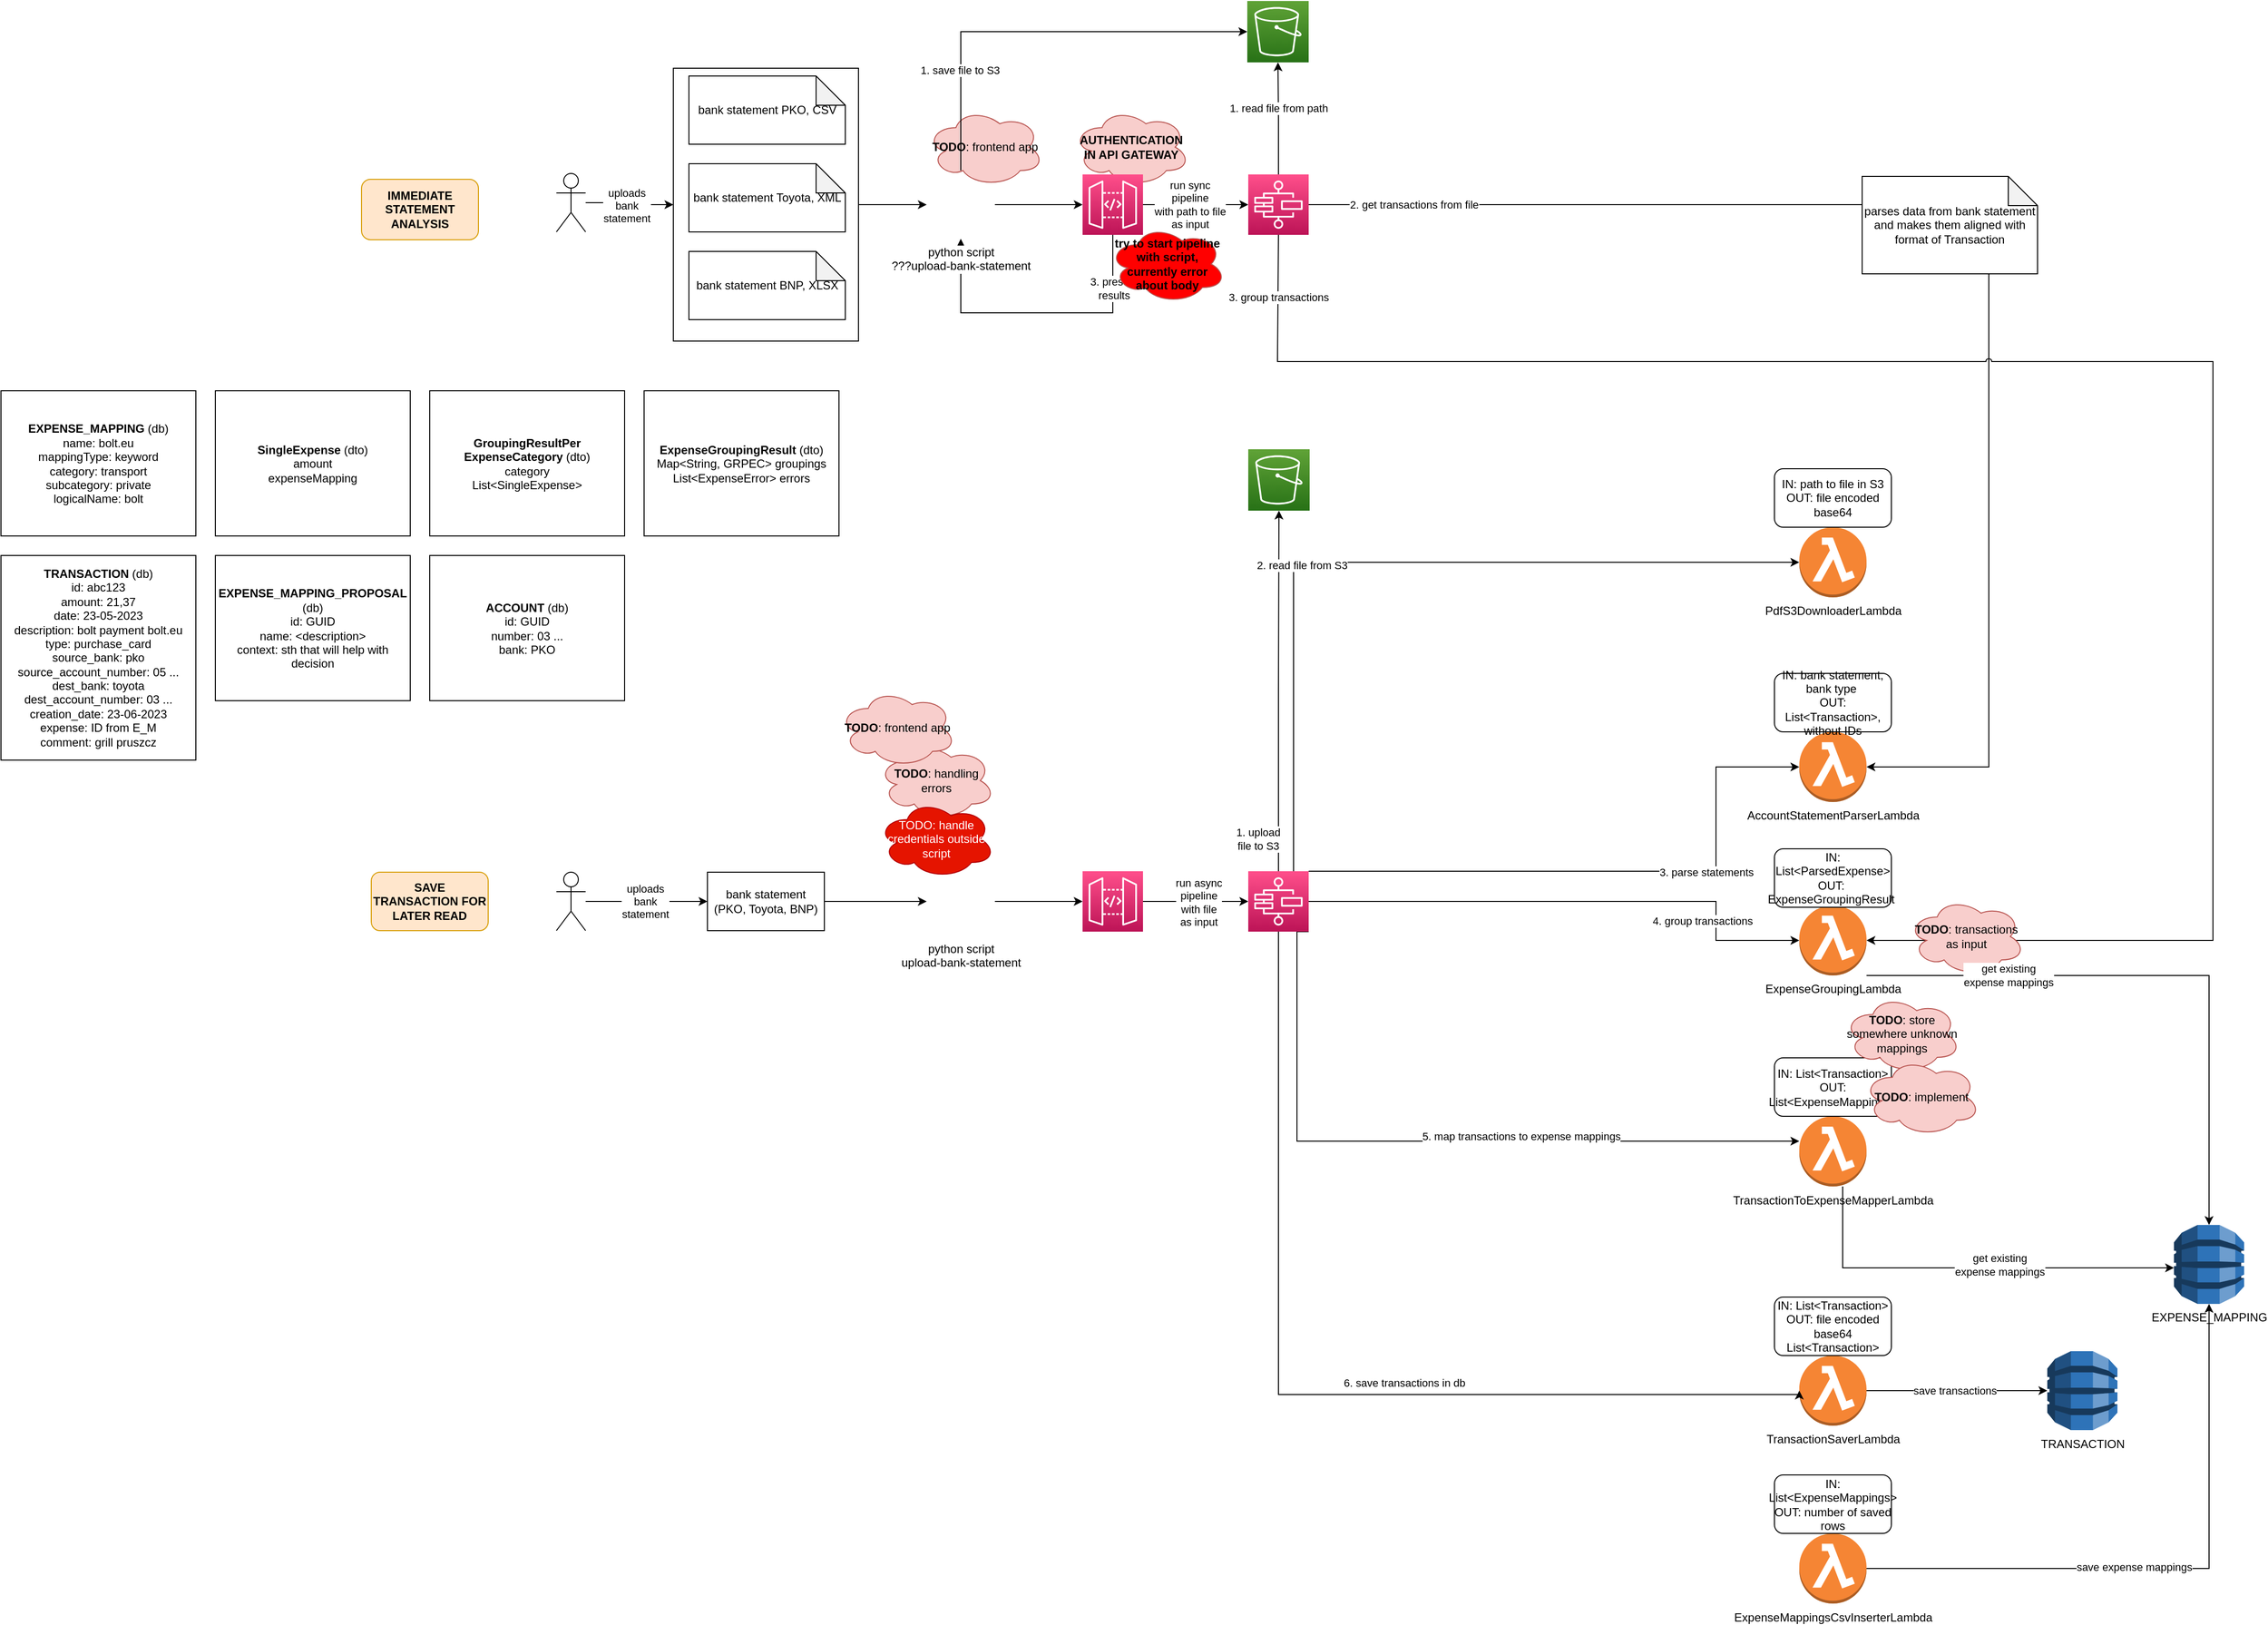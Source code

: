 <mxfile version="24.2.5" type="device">
  <diagram name="Page-1" id="quQH6Hb_5Zm7HVO7tF3G">
    <mxGraphModel dx="3648" dy="819" grid="1" gridSize="10" guides="1" tooltips="1" connect="1" arrows="1" fold="1" page="1" pageScale="1" pageWidth="827" pageHeight="1169" math="0" shadow="0">
      <root>
        <mxCell id="0" />
        <mxCell id="1" parent="0" />
        <mxCell id="UYQktM_xRdFUHkhzaOKc-10" value="TRANSACTION" style="outlineConnect=0;dashed=0;verticalLabelPosition=bottom;verticalAlign=top;align=center;html=1;shape=mxgraph.aws3.dynamo_db;fillColor=#2E73B8;gradientColor=none;" parent="1" vertex="1">
          <mxGeometry x="430" y="1595.5" width="72" height="81" as="geometry" />
        </mxCell>
        <mxCell id="UYQktM_xRdFUHkhzaOKc-15" value="" style="group" parent="1" vertex="1" connectable="0">
          <mxGeometry x="-980" y="277" width="190" height="280" as="geometry" />
        </mxCell>
        <mxCell id="UYQktM_xRdFUHkhzaOKc-14" value="" style="rounded=0;whiteSpace=wrap;html=1;" parent="UYQktM_xRdFUHkhzaOKc-15" vertex="1">
          <mxGeometry y="2" width="190" height="280" as="geometry" />
        </mxCell>
        <mxCell id="UYQktM_xRdFUHkhzaOKc-4" value="bank statement PKO, CSV" style="shape=note;whiteSpace=wrap;html=1;backgroundOutline=1;darkOpacity=0.05;" parent="UYQktM_xRdFUHkhzaOKc-15" vertex="1">
          <mxGeometry x="16" y="10" width="160.5" height="70" as="geometry" />
        </mxCell>
        <mxCell id="UYQktM_xRdFUHkhzaOKc-11" value="bank statement Toyota, XML" style="shape=note;whiteSpace=wrap;html=1;backgroundOutline=1;darkOpacity=0.05;" parent="UYQktM_xRdFUHkhzaOKc-15" vertex="1">
          <mxGeometry x="16" y="100" width="160.5" height="70" as="geometry" />
        </mxCell>
        <mxCell id="UYQktM_xRdFUHkhzaOKc-12" value="bank statement BNP, XLSX" style="shape=note;whiteSpace=wrap;html=1;backgroundOutline=1;darkOpacity=0.05;" parent="UYQktM_xRdFUHkhzaOKc-15" vertex="1">
          <mxGeometry x="16" y="190" width="160.5" height="70" as="geometry" />
        </mxCell>
        <mxCell id="UYQktM_xRdFUHkhzaOKc-16" style="edgeStyle=orthogonalEdgeStyle;rounded=0;orthogonalLoop=1;jettySize=auto;html=1;entryX=0;entryY=0.5;entryDx=0;entryDy=0;entryPerimeter=0;" parent="1" source="IqY7UAWPxVl-kPdlD68R-14" target="IqY7UAWPxVl-kPdlD68R-2" edge="1">
          <mxGeometry relative="1" as="geometry" />
        </mxCell>
        <mxCell id="sRVr4etiKDn_KccDH6qw-8" value="" style="group" parent="1" vertex="1" connectable="0">
          <mxGeometry x="150" y="1540" width="120" height="132" as="geometry" />
        </mxCell>
        <mxCell id="sRVr4etiKDn_KccDH6qw-9" value="TransactionSaverLambda" style="outlineConnect=0;dashed=0;verticalLabelPosition=bottom;verticalAlign=top;align=center;html=1;shape=mxgraph.aws3.lambda_function;fillColor=#F58534;gradientColor=none;" parent="sRVr4etiKDn_KccDH6qw-8" vertex="1">
          <mxGeometry x="25.5" y="60" width="69" height="72" as="geometry" />
        </mxCell>
        <mxCell id="sRVr4etiKDn_KccDH6qw-10" value="IN: List&amp;lt;Transaction&amp;gt;&lt;br&gt;OUT: file encoded base64 List&amp;lt;Transaction&amp;gt;" style="rounded=1;whiteSpace=wrap;html=1;" parent="sRVr4etiKDn_KccDH6qw-8" vertex="1">
          <mxGeometry width="120" height="60" as="geometry" />
        </mxCell>
        <mxCell id="sRVr4etiKDn_KccDH6qw-11" style="edgeStyle=orthogonalEdgeStyle;rounded=0;orthogonalLoop=1;jettySize=auto;html=1;" parent="1" source="sRVr4etiKDn_KccDH6qw-9" target="UYQktM_xRdFUHkhzaOKc-10" edge="1">
          <mxGeometry relative="1" as="geometry" />
        </mxCell>
        <mxCell id="sRVr4etiKDn_KccDH6qw-12" value="save transactions" style="edgeLabel;html=1;align=center;verticalAlign=middle;resizable=0;points=[];" parent="sRVr4etiKDn_KccDH6qw-11" vertex="1" connectable="0">
          <mxGeometry x="-0.107" y="-1" relative="1" as="geometry">
            <mxPoint x="7" y="-1" as="offset" />
          </mxGeometry>
        </mxCell>
        <mxCell id="sRVr4etiKDn_KccDH6qw-16" value="" style="group" parent="1" vertex="1" connectable="0">
          <mxGeometry x="150" y="1722.5" width="120" height="132" as="geometry" />
        </mxCell>
        <mxCell id="sRVr4etiKDn_KccDH6qw-17" value="ExpenseMappingsCsvInserterLambda" style="outlineConnect=0;dashed=0;verticalLabelPosition=bottom;verticalAlign=top;align=center;html=1;shape=mxgraph.aws3.lambda_function;fillColor=#F58534;gradientColor=none;" parent="sRVr4etiKDn_KccDH6qw-16" vertex="1">
          <mxGeometry x="25.5" y="60" width="69" height="72" as="geometry" />
        </mxCell>
        <mxCell id="sRVr4etiKDn_KccDH6qw-18" value="IN: List&amp;lt;ExpenseMappings&amp;gt;&lt;br&gt;OUT: number of saved rows" style="rounded=1;whiteSpace=wrap;html=1;" parent="sRVr4etiKDn_KccDH6qw-16" vertex="1">
          <mxGeometry width="120" height="60" as="geometry" />
        </mxCell>
        <mxCell id="sRVr4etiKDn_KccDH6qw-19" value="EXPENSE_MAPPING" style="outlineConnect=0;dashed=0;verticalLabelPosition=bottom;verticalAlign=top;align=center;html=1;shape=mxgraph.aws3.dynamo_db;fillColor=#2E73B8;gradientColor=none;" parent="1" vertex="1">
          <mxGeometry x="560" y="1466" width="72" height="81" as="geometry" />
        </mxCell>
        <mxCell id="sRVr4etiKDn_KccDH6qw-20" style="edgeStyle=orthogonalEdgeStyle;rounded=0;orthogonalLoop=1;jettySize=auto;html=1;" parent="1" source="sRVr4etiKDn_KccDH6qw-17" target="sRVr4etiKDn_KccDH6qw-19" edge="1">
          <mxGeometry relative="1" as="geometry" />
        </mxCell>
        <mxCell id="sRVr4etiKDn_KccDH6qw-21" value="save expense mappings" style="edgeLabel;html=1;align=center;verticalAlign=middle;resizable=0;points=[];" parent="sRVr4etiKDn_KccDH6qw-20" vertex="1" connectable="0">
          <mxGeometry x="-0.12" y="2" relative="1" as="geometry">
            <mxPoint as="offset" />
          </mxGeometry>
        </mxCell>
        <mxCell id="sRVr4etiKDn_KccDH6qw-26" value="&lt;b&gt;EXPENSE_MAPPING &lt;/b&gt;(db)&lt;br&gt;name: bolt.eu&lt;br&gt;mappingType: keyword&lt;br&gt;category: transport&lt;br&gt;subcategory: private&lt;br&gt;logicalName: bolt" style="rounded=0;whiteSpace=wrap;html=1;" parent="1" vertex="1">
          <mxGeometry x="-1670" y="610" width="200" height="149" as="geometry" />
        </mxCell>
        <mxCell id="sRVr4etiKDn_KccDH6qw-27" value="&lt;b&gt;SingleExpense &lt;/b&gt;(dto)&lt;br&gt;amount&lt;br&gt;expenseMapping" style="rounded=0;whiteSpace=wrap;html=1;" parent="1" vertex="1">
          <mxGeometry x="-1450" y="610" width="200" height="149" as="geometry" />
        </mxCell>
        <mxCell id="sRVr4etiKDn_KccDH6qw-28" value="&lt;b&gt;GroupingResultPer&lt;br&gt;ExpenseCategory&lt;/b&gt;&amp;nbsp;(dto)&lt;br&gt;category&lt;br&gt;List&amp;lt;SingleExpense&amp;gt;&lt;br&gt;" style="rounded=0;whiteSpace=wrap;html=1;" parent="1" vertex="1">
          <mxGeometry x="-1230" y="610" width="200" height="149" as="geometry" />
        </mxCell>
        <mxCell id="sRVr4etiKDn_KccDH6qw-42" value="&lt;b&gt;TRANSACTION&amp;nbsp;&lt;/b&gt;(db)&lt;br&gt;id: abc123&lt;br&gt;amount: 21,37&lt;br&gt;date: 23-05-2023&lt;br&gt;description: bolt payment bolt.eu&lt;br&gt;type: purchase_card&lt;br&gt;source_bank: pko&lt;br&gt;source_account_number: 05 ...&lt;br&gt;dest_bank: toyota&lt;br&gt;dest_account_number: 03 ...&lt;br&gt;creation_date: 23-06-2023&lt;br&gt;expense: ID from E_M&lt;br&gt;comment: grill pruszcz" style="rounded=0;whiteSpace=wrap;html=1;" parent="1" vertex="1">
          <mxGeometry x="-1670" y="779" width="200" height="210" as="geometry" />
        </mxCell>
        <mxCell id="sRVr4etiKDn_KccDH6qw-43" value="&lt;b&gt;ACCOUNT&amp;nbsp;&lt;/b&gt;(db)&lt;br&gt;id: GUID&lt;br&gt;number: 03 ...&lt;br&gt;bank: PKO" style="rounded=0;whiteSpace=wrap;html=1;" parent="1" vertex="1">
          <mxGeometry x="-1230" y="779" width="200" height="149" as="geometry" />
        </mxCell>
        <mxCell id="sRVr4etiKDn_KccDH6qw-44" value="&lt;b&gt;EXPENSE_MAPPING_PROPOSAL&lt;br&gt;&lt;/b&gt;(db)&lt;br&gt;id: GUID&lt;br&gt;name: &amp;lt;description&amp;gt;&lt;br&gt;context: sth that will help with decision" style="rounded=0;whiteSpace=wrap;html=1;" parent="1" vertex="1">
          <mxGeometry x="-1450" y="779" width="200" height="149" as="geometry" />
        </mxCell>
        <mxCell id="sRVr4etiKDn_KccDH6qw-45" value="IMMEDIATE STATEMENT ANALYSIS" style="rounded=1;whiteSpace=wrap;html=1;fontStyle=1;fillColor=#ffe6cc;strokeColor=#d79b00;" parent="1" vertex="1">
          <mxGeometry x="-1300" y="393" width="120" height="62" as="geometry" />
        </mxCell>
        <mxCell id="XGDkbfYJF_c1FuWXdL4H-11" style="edgeStyle=orthogonalEdgeStyle;rounded=0;orthogonalLoop=1;jettySize=auto;html=1;entryX=1;entryY=0.5;entryDx=0;entryDy=0;entryPerimeter=0;exitX=1;exitY=0.5;exitDx=0;exitDy=0;exitPerimeter=0;jumpStyle=arc;" parent="1" source="IqY7UAWPxVl-kPdlD68R-1" target="F1jQqZE7aqjU6Fr0tBAN-25" edge="1">
          <mxGeometry relative="1" as="geometry">
            <Array as="points">
              <mxPoint x="370" y="419" />
              <mxPoint x="370" y="996" />
            </Array>
            <mxPoint x="-230.5" y="455" as="sourcePoint" />
          </mxGeometry>
        </mxCell>
        <mxCell id="XGDkbfYJF_c1FuWXdL4H-12" value="2. get transactions from file" style="edgeLabel;html=1;align=center;verticalAlign=middle;resizable=0;points=[];" parent="XGDkbfYJF_c1FuWXdL4H-11" vertex="1" connectable="0">
          <mxGeometry x="-0.118" relative="1" as="geometry">
            <mxPoint x="-510" as="offset" />
          </mxGeometry>
        </mxCell>
        <mxCell id="XGDkbfYJF_c1FuWXdL4H-14" style="edgeStyle=orthogonalEdgeStyle;rounded=0;orthogonalLoop=1;jettySize=auto;html=1;entryX=1;entryY=0.5;entryDx=0;entryDy=0;entryPerimeter=0;exitX=0.5;exitY=1;exitDx=0;exitDy=0;exitPerimeter=0;jumpStyle=arc;" parent="1" source="IqY7UAWPxVl-kPdlD68R-1" target="XGDkbfYJF_c1FuWXdL4H-2" edge="1">
          <mxGeometry relative="1" as="geometry">
            <mxPoint x="-490" y="447" as="sourcePoint" />
            <mxPoint x="160" y="783" as="targetPoint" />
            <Array as="points">
              <mxPoint x="-360" y="450" />
              <mxPoint x="-360" y="580" />
              <mxPoint x="600" y="580" />
              <mxPoint x="600" y="1174" />
            </Array>
          </mxGeometry>
        </mxCell>
        <mxCell id="XGDkbfYJF_c1FuWXdL4H-18" value="3. group transactions" style="edgeLabel;html=1;align=center;verticalAlign=middle;resizable=0;points=[];" parent="XGDkbfYJF_c1FuWXdL4H-14" vertex="1" connectable="0">
          <mxGeometry x="-0.921" y="-1" relative="1" as="geometry">
            <mxPoint x="2" y="-16" as="offset" />
          </mxGeometry>
        </mxCell>
        <mxCell id="XGDkbfYJF_c1FuWXdL4H-19" value="&lt;b&gt;ExpenseGroupingResult &lt;/b&gt;(dto)&lt;br&gt;Map&amp;lt;String, GRPEC&amp;gt; groupings&lt;br&gt;List&amp;lt;ExpenseError&amp;gt; errors" style="rounded=0;whiteSpace=wrap;html=1;" parent="1" vertex="1">
          <mxGeometry x="-1010" y="610" width="200" height="149" as="geometry" />
        </mxCell>
        <mxCell id="XGDkbfYJF_c1FuWXdL4H-22" style="edgeStyle=orthogonalEdgeStyle;rounded=0;orthogonalLoop=1;jettySize=auto;html=1;entryX=0;entryY=0.5;entryDx=0;entryDy=0;" parent="1" source="XGDkbfYJF_c1FuWXdL4H-20" target="UYQktM_xRdFUHkhzaOKc-14" edge="1">
          <mxGeometry relative="1" as="geometry" />
        </mxCell>
        <mxCell id="XGDkbfYJF_c1FuWXdL4H-25" value="uploads &lt;br&gt;bank &lt;br&gt;statement" style="edgeLabel;html=1;align=center;verticalAlign=middle;resizable=0;points=[];" parent="XGDkbfYJF_c1FuWXdL4H-22" vertex="1" connectable="0">
          <mxGeometry x="-0.291" y="-2" relative="1" as="geometry">
            <mxPoint x="9" y="1" as="offset" />
          </mxGeometry>
        </mxCell>
        <mxCell id="XGDkbfYJF_c1FuWXdL4H-20" value="" style="shape=umlActor;verticalLabelPosition=bottom;verticalAlign=top;html=1;outlineConnect=0;" parent="1" vertex="1">
          <mxGeometry x="-1100" y="387" width="30" height="60" as="geometry" />
        </mxCell>
        <mxCell id="XGDkbfYJF_c1FuWXdL4H-26" style="edgeStyle=orthogonalEdgeStyle;rounded=0;orthogonalLoop=1;jettySize=auto;html=1;exitX=0.5;exitY=1;exitDx=0;exitDy=0;exitPerimeter=0;entryX=0.5;entryY=1;entryDx=0;entryDy=0;" parent="1" source="IqY7UAWPxVl-kPdlD68R-2" target="IqY7UAWPxVl-kPdlD68R-14" edge="1">
          <mxGeometry relative="1" as="geometry">
            <Array as="points">
              <mxPoint x="-529" y="530" />
              <mxPoint x="-685" y="530" />
            </Array>
            <mxPoint x="-542.995" y="447" as="sourcePoint" />
          </mxGeometry>
        </mxCell>
        <mxCell id="XGDkbfYJF_c1FuWXdL4H-27" value="3. present &lt;br&gt;results" style="edgeLabel;html=1;align=center;verticalAlign=middle;resizable=0;points=[];" parent="XGDkbfYJF_c1FuWXdL4H-26" vertex="1" connectable="0">
          <mxGeometry x="-0.941" relative="1" as="geometry">
            <mxPoint x="1" y="46" as="offset" />
          </mxGeometry>
        </mxCell>
        <mxCell id="XGDkbfYJF_c1FuWXdL4H-35" value="SAVE TRANSACTION FOR LATER READ" style="rounded=1;whiteSpace=wrap;html=1;fontStyle=1;fillColor=#ffe6cc;strokeColor=#d79b00;" parent="1" vertex="1">
          <mxGeometry x="-1290" y="1104" width="120" height="60" as="geometry" />
        </mxCell>
        <mxCell id="XGDkbfYJF_c1FuWXdL4H-44" style="edgeStyle=orthogonalEdgeStyle;rounded=0;orthogonalLoop=1;jettySize=auto;html=1;entryX=0;entryY=0.5;entryDx=0;entryDy=0;" parent="1" source="XGDkbfYJF_c1FuWXdL4H-37" target="XGDkbfYJF_c1FuWXdL4H-43" edge="1">
          <mxGeometry relative="1" as="geometry" />
        </mxCell>
        <mxCell id="XGDkbfYJF_c1FuWXdL4H-45" value="uploads &lt;br&gt;bank &lt;br&gt;statement" style="edgeLabel;html=1;align=center;verticalAlign=middle;resizable=0;points=[];" parent="XGDkbfYJF_c1FuWXdL4H-44" vertex="1" connectable="0">
          <mxGeometry x="-0.42" y="3" relative="1" as="geometry">
            <mxPoint x="24" y="3" as="offset" />
          </mxGeometry>
        </mxCell>
        <mxCell id="XGDkbfYJF_c1FuWXdL4H-37" value="" style="shape=umlActor;verticalLabelPosition=bottom;verticalAlign=top;html=1;outlineConnect=0;" parent="1" vertex="1">
          <mxGeometry x="-1100" y="1104" width="30" height="60" as="geometry" />
        </mxCell>
        <mxCell id="XGDkbfYJF_c1FuWXdL4H-50" style="edgeStyle=orthogonalEdgeStyle;rounded=0;orthogonalLoop=1;jettySize=auto;html=1;" parent="1" source="XGDkbfYJF_c1FuWXdL4H-43" target="F1jQqZE7aqjU6Fr0tBAN-4" edge="1">
          <mxGeometry relative="1" as="geometry">
            <mxPoint x="-660" y="1133.5" as="targetPoint" />
          </mxGeometry>
        </mxCell>
        <mxCell id="XGDkbfYJF_c1FuWXdL4H-43" value="bank statement (PKO, Toyota, BNP)" style="rounded=0;whiteSpace=wrap;html=1;" parent="1" vertex="1">
          <mxGeometry x="-945" y="1104" width="120" height="60" as="geometry" />
        </mxCell>
        <mxCell id="XGDkbfYJF_c1FuWXdL4H-53" style="edgeStyle=orthogonalEdgeStyle;rounded=0;orthogonalLoop=1;jettySize=auto;html=1;exitX=1;exitY=0.5;exitDx=0;exitDy=0;exitPerimeter=0;entryX=0;entryY=0.5;entryDx=0;entryDy=0;entryPerimeter=0;" parent="1" source="IqY7UAWPxVl-kPdlD68R-26" target="XGDkbfYJF_c1FuWXdL4H-2" edge="1">
          <mxGeometry relative="1" as="geometry">
            <Array as="points">
              <mxPoint x="90" y="1134" />
              <mxPoint x="90" y="1174" />
            </Array>
            <mxPoint x="55" y="943.545" as="sourcePoint" />
          </mxGeometry>
        </mxCell>
        <mxCell id="XGDkbfYJF_c1FuWXdL4H-54" value="4. group transactions" style="edgeLabel;html=1;align=center;verticalAlign=middle;resizable=0;points=[];" parent="XGDkbfYJF_c1FuWXdL4H-53" vertex="1" connectable="0">
          <mxGeometry x="-0.797" y="3" relative="1" as="geometry">
            <mxPoint x="349" y="23" as="offset" />
          </mxGeometry>
        </mxCell>
        <mxCell id="XGDkbfYJF_c1FuWXdL4H-61" style="edgeStyle=orthogonalEdgeStyle;rounded=0;orthogonalLoop=1;jettySize=auto;html=1;exitX=1;exitY=1;exitDx=0;exitDy=0;exitPerimeter=0;" parent="1" source="IqY7UAWPxVl-kPdlD68R-26" target="sRVr4etiKDn_KccDH6qw-14" edge="1">
          <mxGeometry relative="1" as="geometry">
            <Array as="points">
              <mxPoint x="-340" y="1165" />
              <mxPoint x="-340" y="1380" />
            </Array>
            <mxPoint x="55" y="943.545" as="sourcePoint" />
          </mxGeometry>
        </mxCell>
        <mxCell id="XGDkbfYJF_c1FuWXdL4H-62" value="5. map transactions to expense mappings" style="edgeLabel;html=1;align=center;verticalAlign=middle;resizable=0;points=[];" parent="XGDkbfYJF_c1FuWXdL4H-61" vertex="1" connectable="0">
          <mxGeometry x="-0.467" y="-1" relative="1" as="geometry">
            <mxPoint x="231" y="24" as="offset" />
          </mxGeometry>
        </mxCell>
        <mxCell id="XGDkbfYJF_c1FuWXdL4H-64" style="edgeStyle=orthogonalEdgeStyle;rounded=0;orthogonalLoop=1;jettySize=auto;html=1;exitX=0.5;exitY=1;exitDx=0;exitDy=0;exitPerimeter=0;entryX=0;entryY=0.5;entryDx=0;entryDy=0;entryPerimeter=0;" parent="1" source="IqY7UAWPxVl-kPdlD68R-26" target="sRVr4etiKDn_KccDH6qw-9" edge="1">
          <mxGeometry relative="1" as="geometry">
            <Array as="points">
              <mxPoint x="-359" y="1640" />
              <mxPoint x="176" y="1640" />
            </Array>
            <mxPoint x="55" y="943.545" as="sourcePoint" />
          </mxGeometry>
        </mxCell>
        <mxCell id="XGDkbfYJF_c1FuWXdL4H-65" value="6. save transactions in db" style="edgeLabel;html=1;align=center;verticalAlign=middle;resizable=0;points=[];" parent="XGDkbfYJF_c1FuWXdL4H-64" vertex="1" connectable="0">
          <mxGeometry x="-0.466" y="-1" relative="1" as="geometry">
            <mxPoint x="130" y="192" as="offset" />
          </mxGeometry>
        </mxCell>
        <mxCell id="XGDkbfYJF_c1FuWXdL4H-70" style="edgeStyle=orthogonalEdgeStyle;rounded=0;orthogonalLoop=1;jettySize=auto;html=1;" parent="1" source="sRVr4etiKDn_KccDH6qw-14" target="sRVr4etiKDn_KccDH6qw-19" edge="1">
          <mxGeometry relative="1" as="geometry">
            <Array as="points">
              <mxPoint x="220" y="1510" />
            </Array>
          </mxGeometry>
        </mxCell>
        <mxCell id="XGDkbfYJF_c1FuWXdL4H-71" value="get existing&lt;br&gt;expense mappings" style="edgeLabel;html=1;align=center;verticalAlign=middle;resizable=0;points=[];" parent="XGDkbfYJF_c1FuWXdL4H-70" vertex="1" connectable="0">
          <mxGeometry x="-0.48" y="2" relative="1" as="geometry">
            <mxPoint x="134" y="-1" as="offset" />
          </mxGeometry>
        </mxCell>
        <mxCell id="XGDkbfYJF_c1FuWXdL4H-75" value="&lt;b&gt;AUTHENTICATION IN API GATEWAY&lt;/b&gt;" style="ellipse;shape=cloud;whiteSpace=wrap;html=1;fillColor=#f8cecc;strokeColor=#b85450;" parent="1" vertex="1">
          <mxGeometry x="-570" y="320" width="120" height="80" as="geometry" />
        </mxCell>
        <mxCell id="F1jQqZE7aqjU6Fr0tBAN-1" value="" style="sketch=0;points=[[0,0,0],[0.25,0,0],[0.5,0,0],[0.75,0,0],[1,0,0],[0,1,0],[0.25,1,0],[0.5,1,0],[0.75,1,0],[1,1,0],[0,0.25,0],[0,0.5,0],[0,0.75,0],[1,0.25,0],[1,0.5,0],[1,0.75,0]];outlineConnect=0;fontColor=#232F3E;gradientColor=#60A337;gradientDirection=north;fillColor=#277116;strokeColor=#ffffff;dashed=0;verticalLabelPosition=bottom;verticalAlign=top;align=center;html=1;fontSize=12;fontStyle=0;aspect=fixed;shape=mxgraph.aws4.resourceIcon;resIcon=mxgraph.aws4.s3;" parent="1" vertex="1">
          <mxGeometry x="-390" y="670" width="63" height="63" as="geometry" />
        </mxCell>
        <mxCell id="F1jQqZE7aqjU6Fr0tBAN-7" value="1. upload &lt;br&gt;file to S3" style="edgeStyle=orthogonalEdgeStyle;rounded=0;orthogonalLoop=1;jettySize=auto;html=1;entryX=0.5;entryY=1;entryDx=0;entryDy=0;entryPerimeter=0;exitX=0.5;exitY=0;exitDx=0;exitDy=0;exitPerimeter=0;" parent="1" source="IqY7UAWPxVl-kPdlD68R-26" target="F1jQqZE7aqjU6Fr0tBAN-1" edge="1">
          <mxGeometry x="-0.822" y="21" relative="1" as="geometry">
            <Array as="points" />
            <mxPoint as="offset" />
          </mxGeometry>
        </mxCell>
        <mxCell id="F1jQqZE7aqjU6Fr0tBAN-8" value="" style="group" parent="1" vertex="1" connectable="0">
          <mxGeometry x="150" y="690" width="120" height="132" as="geometry" />
        </mxCell>
        <mxCell id="F1jQqZE7aqjU6Fr0tBAN-9" value="PdfS3DownloaderLambda" style="outlineConnect=0;dashed=0;verticalLabelPosition=bottom;verticalAlign=top;align=center;html=1;shape=mxgraph.aws3.lambda_function;fillColor=#F58534;gradientColor=none;" parent="F1jQqZE7aqjU6Fr0tBAN-8" vertex="1">
          <mxGeometry x="25.5" y="60" width="69" height="72" as="geometry" />
        </mxCell>
        <mxCell id="F1jQqZE7aqjU6Fr0tBAN-10" value="IN: path to file in S3&lt;br&gt;OUT: file encoded base64" style="rounded=1;whiteSpace=wrap;html=1;" parent="F1jQqZE7aqjU6Fr0tBAN-8" vertex="1">
          <mxGeometry width="120" height="60" as="geometry" />
        </mxCell>
        <mxCell id="F1jQqZE7aqjU6Fr0tBAN-21" value="" style="group" parent="1" vertex="1" connectable="0">
          <mxGeometry x="150" y="1080" width="120" height="130" as="geometry" />
        </mxCell>
        <mxCell id="XGDkbfYJF_c1FuWXdL4H-2" value="ExpenseGroupingLambda" style="outlineConnect=0;dashed=0;verticalLabelPosition=bottom;verticalAlign=top;align=center;html=1;shape=mxgraph.aws3.lambda_function;fillColor=#F58534;gradientColor=none;" parent="F1jQqZE7aqjU6Fr0tBAN-21" vertex="1">
          <mxGeometry x="25.5" y="58" width="69" height="72" as="geometry" />
        </mxCell>
        <mxCell id="XGDkbfYJF_c1FuWXdL4H-3" value="IN: List&amp;lt;ParsedExpense&amp;gt;&lt;br&gt;OUT:&amp;nbsp;&lt;br&gt;&lt;span style=&quot;border-color: var(--border-color);&quot;&gt;ExpenseGroupingResult&amp;nbsp;&lt;/span&gt;" style="rounded=1;whiteSpace=wrap;html=1;" parent="F1jQqZE7aqjU6Fr0tBAN-21" vertex="1">
          <mxGeometry width="120" height="60" as="geometry" />
        </mxCell>
        <mxCell id="F1jQqZE7aqjU6Fr0tBAN-24" value="" style="group" parent="1" vertex="1" connectable="0">
          <mxGeometry x="150" y="900" width="120" height="132" as="geometry" />
        </mxCell>
        <mxCell id="F1jQqZE7aqjU6Fr0tBAN-25" value="AccountStatementParserLambda" style="outlineConnect=0;dashed=0;verticalLabelPosition=bottom;verticalAlign=top;align=center;html=1;shape=mxgraph.aws3.lambda_function;fillColor=#F58534;gradientColor=none;" parent="F1jQqZE7aqjU6Fr0tBAN-24" vertex="1">
          <mxGeometry x="25.5" y="60" width="69" height="72" as="geometry" />
        </mxCell>
        <mxCell id="F1jQqZE7aqjU6Fr0tBAN-26" value="IN: bank statement, bank type&amp;nbsp;&lt;br&gt;OUT: List&amp;lt;Transaction&amp;gt;, without IDs" style="rounded=1;whiteSpace=wrap;html=1;" parent="F1jQqZE7aqjU6Fr0tBAN-24" vertex="1">
          <mxGeometry width="120" height="60" as="geometry" />
        </mxCell>
        <mxCell id="F1jQqZE7aqjU6Fr0tBAN-27" style="edgeStyle=orthogonalEdgeStyle;rounded=0;orthogonalLoop=1;jettySize=auto;html=1;entryX=0;entryY=0.5;entryDx=0;entryDy=0;entryPerimeter=0;exitX=1;exitY=0;exitDx=0;exitDy=0;exitPerimeter=0;" parent="1" source="IqY7UAWPxVl-kPdlD68R-26" target="F1jQqZE7aqjU6Fr0tBAN-25" edge="1">
          <mxGeometry relative="1" as="geometry">
            <mxPoint x="55" y="943.5" as="sourcePoint" />
            <Array as="points">
              <mxPoint x="90" y="1103" />
              <mxPoint x="90" y="996" />
            </Array>
          </mxGeometry>
        </mxCell>
        <mxCell id="F1jQqZE7aqjU6Fr0tBAN-28" value="3. parse statements" style="edgeLabel;html=1;align=center;verticalAlign=middle;resizable=0;points=[];" parent="F1jQqZE7aqjU6Fr0tBAN-27" vertex="1" connectable="0">
          <mxGeometry x="0.499" y="-3" relative="1" as="geometry">
            <mxPoint x="-13" y="40" as="offset" />
          </mxGeometry>
        </mxCell>
        <mxCell id="F1jQqZE7aqjU6Fr0tBAN-30" value="" style="group" parent="1" vertex="1" connectable="0">
          <mxGeometry x="150" y="1230" width="211" height="196.5" as="geometry" />
        </mxCell>
        <mxCell id="sRVr4etiKDn_KccDH6qw-13" value="" style="group" parent="F1jQqZE7aqjU6Fr0tBAN-30" vertex="1" connectable="0">
          <mxGeometry y="64.5" width="120" height="132" as="geometry" />
        </mxCell>
        <mxCell id="sRVr4etiKDn_KccDH6qw-14" value="TransactionToExpenseMapperLambda" style="outlineConnect=0;dashed=0;verticalLabelPosition=bottom;verticalAlign=top;align=center;html=1;shape=mxgraph.aws3.lambda_function;fillColor=#F58534;gradientColor=none;" parent="sRVr4etiKDn_KccDH6qw-13" vertex="1">
          <mxGeometry x="25.5" y="60" width="69" height="72" as="geometry" />
        </mxCell>
        <mxCell id="sRVr4etiKDn_KccDH6qw-15" value="IN: List&amp;lt;Transaction&amp;gt;&lt;br&gt;OUT: List&amp;lt;ExpenseMappings&amp;gt;" style="rounded=1;whiteSpace=wrap;html=1;" parent="sRVr4etiKDn_KccDH6qw-13" vertex="1">
          <mxGeometry width="120" height="60" as="geometry" />
        </mxCell>
        <mxCell id="XGDkbfYJF_c1FuWXdL4H-73" value="&lt;b&gt;TODO&lt;/b&gt;: store somewhere unknown mappings" style="ellipse;shape=cloud;whiteSpace=wrap;html=1;fillColor=#f8cecc;strokeColor=#b85450;" parent="F1jQqZE7aqjU6Fr0tBAN-30" vertex="1">
          <mxGeometry x="71" width="120" height="80" as="geometry" />
        </mxCell>
        <mxCell id="XGDkbfYJF_c1FuWXdL4H-74" value="&lt;b&gt;TODO&lt;/b&gt;: implement" style="ellipse;shape=cloud;whiteSpace=wrap;html=1;fillColor=#f8cecc;strokeColor=#b85450;" parent="F1jQqZE7aqjU6Fr0tBAN-30" vertex="1">
          <mxGeometry x="91" y="64.5" width="120" height="80" as="geometry" />
        </mxCell>
        <mxCell id="F1jQqZE7aqjU6Fr0tBAN-31" style="edgeStyle=orthogonalEdgeStyle;rounded=0;orthogonalLoop=1;jettySize=auto;html=1;exitX=0;exitY=0.5;exitDx=0;exitDy=0;exitPerimeter=0;entryX=0.75;entryY=0;entryDx=0;entryDy=0;entryPerimeter=0;startArrow=classic;startFill=1;endArrow=none;endFill=0;" parent="1" source="F1jQqZE7aqjU6Fr0tBAN-9" target="IqY7UAWPxVl-kPdlD68R-26" edge="1">
          <mxGeometry relative="1" as="geometry">
            <Array as="points">
              <mxPoint x="-343" y="786" />
            </Array>
          </mxGeometry>
        </mxCell>
        <mxCell id="F1jQqZE7aqjU6Fr0tBAN-32" value="2. read file from S3" style="edgeLabel;html=1;align=center;verticalAlign=middle;resizable=0;points=[];" parent="F1jQqZE7aqjU6Fr0tBAN-31" vertex="1" connectable="0">
          <mxGeometry x="0.222" y="3" relative="1" as="geometry">
            <mxPoint as="offset" />
          </mxGeometry>
        </mxCell>
        <mxCell id="IqY7UAWPxVl-kPdlD68R-1" value="" style="sketch=0;points=[[0,0,0],[0.25,0,0],[0.5,0,0],[0.75,0,0],[1,0,0],[0,1,0],[0.25,1,0],[0.5,1,0],[0.75,1,0],[1,1,0],[0,0.25,0],[0,0.5,0],[0,0.75,0],[1,0.25,0],[1,0.5,0],[1,0.75,0]];outlineConnect=0;fontColor=#232F3E;gradientColor=#FF4F8B;gradientDirection=north;fillColor=#BC1356;strokeColor=#ffffff;dashed=0;verticalLabelPosition=bottom;verticalAlign=top;align=center;html=1;fontSize=12;fontStyle=0;aspect=fixed;shape=mxgraph.aws4.resourceIcon;resIcon=mxgraph.aws4.step_functions;" parent="1" vertex="1">
          <mxGeometry x="-390" y="388" width="62" height="62" as="geometry" />
        </mxCell>
        <mxCell id="IqY7UAWPxVl-kPdlD68R-5" style="edgeStyle=orthogonalEdgeStyle;rounded=0;orthogonalLoop=1;jettySize=auto;html=1;" parent="1" source="IqY7UAWPxVl-kPdlD68R-2" target="IqY7UAWPxVl-kPdlD68R-1" edge="1">
          <mxGeometry relative="1" as="geometry" />
        </mxCell>
        <mxCell id="IqY7UAWPxVl-kPdlD68R-6" value="run sync&lt;br&gt;pipeline&lt;br&gt;with path to file&lt;br&gt;as input" style="edgeLabel;html=1;align=center;verticalAlign=middle;resizable=0;points=[];" parent="IqY7UAWPxVl-kPdlD68R-5" vertex="1" connectable="0">
          <mxGeometry x="-0.315" relative="1" as="geometry">
            <mxPoint x="11" as="offset" />
          </mxGeometry>
        </mxCell>
        <mxCell id="IqY7UAWPxVl-kPdlD68R-2" value="" style="sketch=0;points=[[0,0,0],[0.25,0,0],[0.5,0,0],[0.75,0,0],[1,0,0],[0,1,0],[0.25,1,0],[0.5,1,0],[0.75,1,0],[1,1,0],[0,0.25,0],[0,0.5,0],[0,0.75,0],[1,0.25,0],[1,0.5,0],[1,0.75,0]];outlineConnect=0;fontColor=#232F3E;gradientColor=#FF4F8B;gradientDirection=north;fillColor=#BC1356;strokeColor=#ffffff;dashed=0;verticalLabelPosition=bottom;verticalAlign=top;align=center;html=1;fontSize=12;fontStyle=0;aspect=fixed;shape=mxgraph.aws4.resourceIcon;resIcon=mxgraph.aws4.api_gateway;" parent="1" vertex="1">
          <mxGeometry x="-560" y="388" width="62" height="62" as="geometry" />
        </mxCell>
        <mxCell id="sRVr4etiKDn_KccDH6qw-1" value="parses data from bank statement and makes them aligned with format of Transaction" style="shape=note;whiteSpace=wrap;html=1;backgroundOutline=1;darkOpacity=0.05;" parent="1" vertex="1">
          <mxGeometry x="240" y="390" width="180" height="100" as="geometry" />
        </mxCell>
        <mxCell id="XGDkbfYJF_c1FuWXdL4H-13" value="&lt;b&gt;TODO&lt;/b&gt;: transactions as input" style="ellipse;shape=cloud;whiteSpace=wrap;html=1;fillColor=#f8cecc;strokeColor=#b85450;" parent="1" vertex="1">
          <mxGeometry x="287" y="1130" width="120" height="80" as="geometry" />
        </mxCell>
        <mxCell id="IqY7UAWPxVl-kPdlD68R-11" style="edgeStyle=orthogonalEdgeStyle;shape=connector;rounded=0;jumpStyle=arc;orthogonalLoop=1;jettySize=auto;html=1;entryX=0.5;entryY=0;entryDx=0;entryDy=0;entryPerimeter=0;labelBackgroundColor=default;strokeColor=default;fontFamily=Helvetica;fontSize=11;fontColor=default;endArrow=classic;" parent="1" source="XGDkbfYJF_c1FuWXdL4H-2" target="sRVr4etiKDn_KccDH6qw-19" edge="1">
          <mxGeometry relative="1" as="geometry">
            <Array as="points">
              <mxPoint x="596" y="1210" />
            </Array>
          </mxGeometry>
        </mxCell>
        <mxCell id="IqY7UAWPxVl-kPdlD68R-13" value="get existing&lt;br&gt;expense mappings" style="edgeLabel;html=1;align=center;verticalAlign=middle;resizable=0;points=[];fontSize=11;fontFamily=Helvetica;fontColor=default;" parent="IqY7UAWPxVl-kPdlD68R-11" vertex="1" connectable="0">
          <mxGeometry x="-0.526" relative="1" as="geometry">
            <mxPoint x="1" as="offset" />
          </mxGeometry>
        </mxCell>
        <mxCell id="IqY7UAWPxVl-kPdlD68R-15" value="" style="edgeStyle=orthogonalEdgeStyle;rounded=0;orthogonalLoop=1;jettySize=auto;html=1;entryX=0;entryY=0.5;entryDx=0;entryDy=0;entryPerimeter=0;" parent="1" source="UYQktM_xRdFUHkhzaOKc-14" target="IqY7UAWPxVl-kPdlD68R-14" edge="1">
          <mxGeometry relative="1" as="geometry">
            <mxPoint x="-790" y="419" as="sourcePoint" />
            <mxPoint x="-560" y="419" as="targetPoint" />
          </mxGeometry>
        </mxCell>
        <mxCell id="IqY7UAWPxVl-kPdlD68R-18" value="" style="group" parent="1" vertex="1" connectable="0">
          <mxGeometry x="-720" y="320" width="120" height="134" as="geometry" />
        </mxCell>
        <mxCell id="IqY7UAWPxVl-kPdlD68R-14" value="python script&lt;br&gt;???upload-bank-statement" style="shape=image;html=1;verticalAlign=top;verticalLabelPosition=bottom;labelBackgroundColor=#ffffff;imageAspect=0;aspect=fixed;image=https://cdn0.iconfinder.com/data/icons/long-shadow-web-icons/512/python-128.png" parent="IqY7UAWPxVl-kPdlD68R-18" vertex="1">
          <mxGeometry y="64" width="70" height="70" as="geometry" />
        </mxCell>
        <mxCell id="IqY7UAWPxVl-kPdlD68R-16" value="&lt;b&gt;TODO&lt;/b&gt;: frontend app" style="ellipse;shape=cloud;whiteSpace=wrap;html=1;fillColor=#f8cecc;strokeColor=#b85450;" parent="IqY7UAWPxVl-kPdlD68R-18" vertex="1">
          <mxGeometry width="120" height="80" as="geometry" />
        </mxCell>
        <mxCell id="IqY7UAWPxVl-kPdlD68R-21" value="" style="group" parent="1" vertex="1" connectable="0">
          <mxGeometry x="-810" y="916" width="160" height="253" as="geometry" />
        </mxCell>
        <mxCell id="XGDkbfYJF_c1FuWXdL4H-72" value="&lt;b&gt;TODO&lt;/b&gt;: handling errors" style="ellipse;shape=cloud;whiteSpace=wrap;html=1;fillColor=#f8cecc;strokeColor=#b85450;" parent="IqY7UAWPxVl-kPdlD68R-21" vertex="1">
          <mxGeometry x="40" y="54" width="120" height="80" as="geometry" />
        </mxCell>
        <mxCell id="IqY7UAWPxVl-kPdlD68R-19" value="" style="group" parent="IqY7UAWPxVl-kPdlD68R-21" vertex="1" connectable="0">
          <mxGeometry x="40" y="114" width="120" height="139" as="geometry" />
        </mxCell>
        <mxCell id="F1jQqZE7aqjU6Fr0tBAN-4" value="python script&lt;br&gt;upload-bank-statement" style="shape=image;html=1;verticalAlign=top;verticalLabelPosition=bottom;labelBackgroundColor=#ffffff;imageAspect=0;aspect=fixed;image=https://cdn0.iconfinder.com/data/icons/long-shadow-web-icons/512/python-128.png" parent="IqY7UAWPxVl-kPdlD68R-19" vertex="1">
          <mxGeometry x="50" y="69" width="70" height="70" as="geometry" />
        </mxCell>
        <mxCell id="F1jQqZE7aqjU6Fr0tBAN-33" value="TODO: handle credentials outside script" style="ellipse;shape=cloud;whiteSpace=wrap;html=1;fillColor=#e51400;strokeColor=#B20000;fontColor=#ffffff;" parent="IqY7UAWPxVl-kPdlD68R-19" vertex="1">
          <mxGeometry width="120" height="80" as="geometry" />
        </mxCell>
        <mxCell id="IqY7UAWPxVl-kPdlD68R-20" value="&lt;b&gt;TODO&lt;/b&gt;: frontend app" style="ellipse;shape=cloud;whiteSpace=wrap;html=1;fillColor=#f8cecc;strokeColor=#b85450;" parent="IqY7UAWPxVl-kPdlD68R-21" vertex="1">
          <mxGeometry width="120" height="80" as="geometry" />
        </mxCell>
        <mxCell id="IqY7UAWPxVl-kPdlD68R-23" style="edgeStyle=orthogonalEdgeStyle;shape=connector;rounded=0;jumpStyle=arc;orthogonalLoop=1;jettySize=auto;html=1;labelBackgroundColor=default;strokeColor=default;fontFamily=Helvetica;fontSize=11;fontColor=default;endArrow=classic;" parent="1" source="F1jQqZE7aqjU6Fr0tBAN-4" target="IqY7UAWPxVl-kPdlD68R-22" edge="1">
          <mxGeometry relative="1" as="geometry" />
        </mxCell>
        <mxCell id="IqY7UAWPxVl-kPdlD68R-27" style="edgeStyle=orthogonalEdgeStyle;shape=connector;rounded=0;jumpStyle=arc;orthogonalLoop=1;jettySize=auto;html=1;labelBackgroundColor=default;strokeColor=default;fontFamily=Helvetica;fontSize=11;fontColor=default;endArrow=classic;" parent="1" source="IqY7UAWPxVl-kPdlD68R-22" target="IqY7UAWPxVl-kPdlD68R-26" edge="1">
          <mxGeometry relative="1" as="geometry" />
        </mxCell>
        <mxCell id="IqY7UAWPxVl-kPdlD68R-29" value="run async&lt;br style=&quot;border-color: var(--border-color);&quot;&gt;pipeline&lt;br style=&quot;border-color: var(--border-color);&quot;&gt;with file&lt;br style=&quot;border-color: var(--border-color);&quot;&gt;as input" style="edgeLabel;html=1;align=center;verticalAlign=middle;resizable=0;points=[];fontSize=11;fontFamily=Helvetica;fontColor=default;" parent="IqY7UAWPxVl-kPdlD68R-27" vertex="1" connectable="0">
          <mxGeometry x="0.056" y="-1" relative="1" as="geometry">
            <mxPoint as="offset" />
          </mxGeometry>
        </mxCell>
        <mxCell id="IqY7UAWPxVl-kPdlD68R-22" value="" style="sketch=0;points=[[0,0,0],[0.25,0,0],[0.5,0,0],[0.75,0,0],[1,0,0],[0,1,0],[0.25,1,0],[0.5,1,0],[0.75,1,0],[1,1,0],[0,0.25,0],[0,0.5,0],[0,0.75,0],[1,0.25,0],[1,0.5,0],[1,0.75,0]];outlineConnect=0;fontColor=#232F3E;gradientColor=#FF4F8B;gradientDirection=north;fillColor=#BC1356;strokeColor=#ffffff;dashed=0;verticalLabelPosition=bottom;verticalAlign=top;align=center;html=1;fontSize=12;fontStyle=0;aspect=fixed;shape=mxgraph.aws4.resourceIcon;resIcon=mxgraph.aws4.api_gateway;" parent="1" vertex="1">
          <mxGeometry x="-560" y="1103" width="62" height="62" as="geometry" />
        </mxCell>
        <mxCell id="IqY7UAWPxVl-kPdlD68R-26" value="" style="sketch=0;points=[[0,0,0],[0.25,0,0],[0.5,0,0],[0.75,0,0],[1,0,0],[0,1,0],[0.25,1,0],[0.5,1,0],[0.75,1,0],[1,1,0],[0,0.25,0],[0,0.5,0],[0,0.75,0],[1,0.25,0],[1,0.5,0],[1,0.75,0]];outlineConnect=0;fontColor=#232F3E;gradientColor=#FF4F8B;gradientDirection=north;fillColor=#BC1356;strokeColor=#ffffff;dashed=0;verticalLabelPosition=bottom;verticalAlign=top;align=center;html=1;fontSize=12;fontStyle=0;aspect=fixed;shape=mxgraph.aws4.resourceIcon;resIcon=mxgraph.aws4.step_functions;" parent="1" vertex="1">
          <mxGeometry x="-390" y="1103" width="62" height="62" as="geometry" />
        </mxCell>
        <mxCell id="7ZkjfJc_QRuJawEVUuMW-1" value="" style="sketch=0;points=[[0,0,0],[0.25,0,0],[0.5,0,0],[0.75,0,0],[1,0,0],[0,1,0],[0.25,1,0],[0.5,1,0],[0.75,1,0],[1,1,0],[0,0.25,0],[0,0.5,0],[0,0.75,0],[1,0.25,0],[1,0.5,0],[1,0.75,0]];outlineConnect=0;fontColor=#232F3E;gradientColor=#60A337;gradientDirection=north;fillColor=#277116;strokeColor=#ffffff;dashed=0;verticalLabelPosition=bottom;verticalAlign=top;align=center;html=1;fontSize=12;fontStyle=0;aspect=fixed;shape=mxgraph.aws4.resourceIcon;resIcon=mxgraph.aws4.s3;" vertex="1" parent="1">
          <mxGeometry x="-391" y="210" width="63" height="63" as="geometry" />
        </mxCell>
        <mxCell id="7ZkjfJc_QRuJawEVUuMW-3" style="edgeStyle=orthogonalEdgeStyle;rounded=0;orthogonalLoop=1;jettySize=auto;html=1;entryX=0;entryY=0.5;entryDx=0;entryDy=0;entryPerimeter=0;" edge="1" parent="1" source="IqY7UAWPxVl-kPdlD68R-14" target="7ZkjfJc_QRuJawEVUuMW-1">
          <mxGeometry relative="1" as="geometry">
            <Array as="points">
              <mxPoint x="-685" y="242" />
            </Array>
          </mxGeometry>
        </mxCell>
        <mxCell id="7ZkjfJc_QRuJawEVUuMW-4" value="1. save file to S3" style="edgeLabel;html=1;align=center;verticalAlign=middle;resizable=0;points=[];" vertex="1" connectable="0" parent="7ZkjfJc_QRuJawEVUuMW-3">
          <mxGeometry x="-0.528" y="1" relative="1" as="geometry">
            <mxPoint as="offset" />
          </mxGeometry>
        </mxCell>
        <mxCell id="7ZkjfJc_QRuJawEVUuMW-5" style="edgeStyle=orthogonalEdgeStyle;rounded=0;orthogonalLoop=1;jettySize=auto;html=1;entryX=0.5;entryY=1;entryDx=0;entryDy=0;entryPerimeter=0;" edge="1" parent="1" source="IqY7UAWPxVl-kPdlD68R-1" target="7ZkjfJc_QRuJawEVUuMW-1">
          <mxGeometry relative="1" as="geometry" />
        </mxCell>
        <mxCell id="7ZkjfJc_QRuJawEVUuMW-6" value="1. read file from path" style="edgeLabel;html=1;align=center;verticalAlign=middle;resizable=0;points=[];" vertex="1" connectable="0" parent="7ZkjfJc_QRuJawEVUuMW-5">
          <mxGeometry x="0.186" y="1" relative="1" as="geometry">
            <mxPoint x="1" as="offset" />
          </mxGeometry>
        </mxCell>
        <mxCell id="7ZkjfJc_QRuJawEVUuMW-7" value="&lt;b&gt;try to start pipeline with script, currently error about body&lt;/b&gt;" style="ellipse;shape=cloud;whiteSpace=wrap;html=1;fillColor=#FF0000;strokeColor=#b85450;" vertex="1" parent="1">
          <mxGeometry x="-533" y="440" width="120" height="80" as="geometry" />
        </mxCell>
      </root>
    </mxGraphModel>
  </diagram>
</mxfile>
